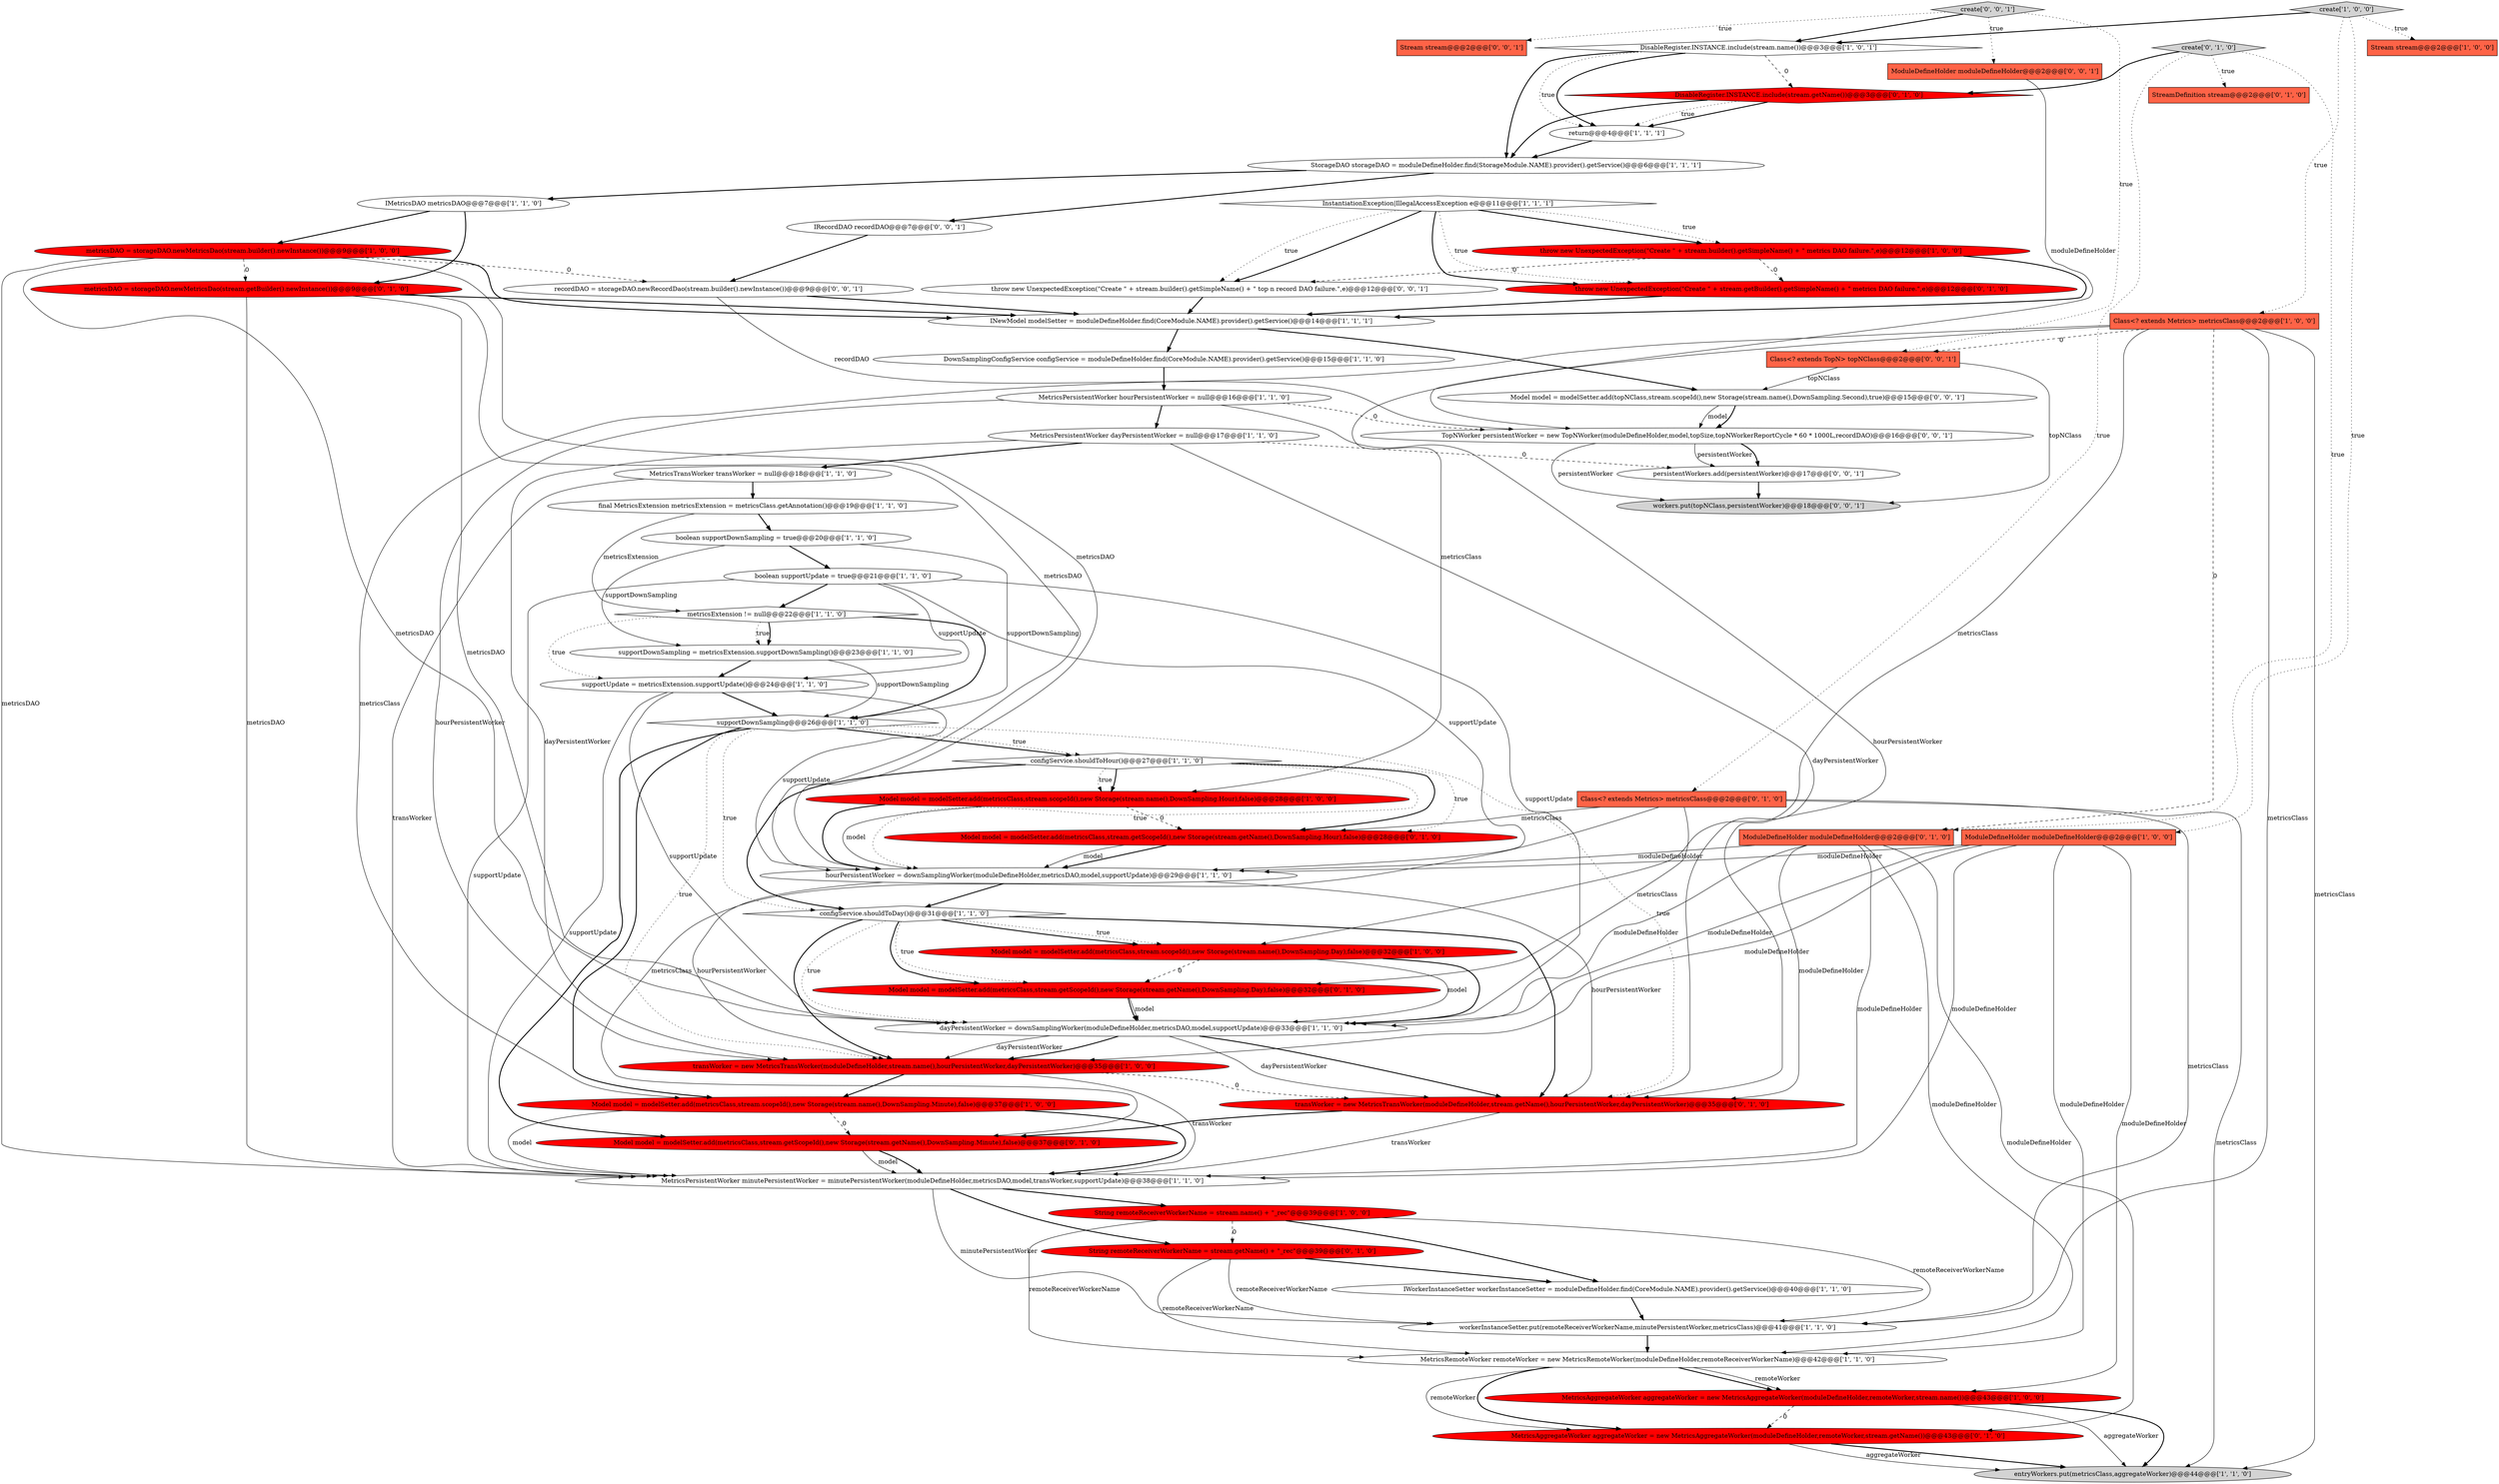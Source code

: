 digraph {
60 [style = filled, label = "workers.put(topNClass,persistentWorker)@@@18@@@['0', '0', '1']", fillcolor = lightgray, shape = ellipse image = "AAA0AAABBB3BBB"];
15 [style = filled, label = "dayPersistentWorker = downSamplingWorker(moduleDefineHolder,metricsDAO,model,supportUpdate)@@@33@@@['1', '1', '0']", fillcolor = white, shape = ellipse image = "AAA0AAABBB1BBB"];
0 [style = filled, label = "create['1', '0', '0']", fillcolor = lightgray, shape = diamond image = "AAA0AAABBB1BBB"];
51 [style = filled, label = "throw new UnexpectedException(\"Create \" + stream.builder().getSimpleName() + \" top n record DAO failure.\",e)@@@12@@@['0', '0', '1']", fillcolor = white, shape = ellipse image = "AAA0AAABBB3BBB"];
54 [style = filled, label = "IRecordDAO recordDAO@@@7@@@['0', '0', '1']", fillcolor = white, shape = ellipse image = "AAA0AAABBB3BBB"];
58 [style = filled, label = "TopNWorker persistentWorker = new TopNWorker(moduleDefineHolder,model,topSize,topNWorkerReportCycle * 60 * 1000L,recordDAO)@@@16@@@['0', '0', '1']", fillcolor = white, shape = ellipse image = "AAA0AAABBB3BBB"];
53 [style = filled, label = "Stream stream@@@2@@@['0', '0', '1']", fillcolor = tomato, shape = box image = "AAA0AAABBB3BBB"];
2 [style = filled, label = "workerInstanceSetter.put(remoteReceiverWorkerName,minutePersistentWorker,metricsClass)@@@41@@@['1', '1', '0']", fillcolor = white, shape = ellipse image = "AAA0AAABBB1BBB"];
19 [style = filled, label = "IMetricsDAO metricsDAO@@@7@@@['1', '1', '0']", fillcolor = white, shape = ellipse image = "AAA0AAABBB1BBB"];
42 [style = filled, label = "throw new UnexpectedException(\"Create \" + stream.getBuilder().getSimpleName() + \" metrics DAO failure.\",e)@@@12@@@['0', '1', '0']", fillcolor = red, shape = ellipse image = "AAA1AAABBB2BBB"];
1 [style = filled, label = "configService.shouldToHour()@@@27@@@['1', '1', '0']", fillcolor = white, shape = diamond image = "AAA0AAABBB1BBB"];
16 [style = filled, label = "supportUpdate = metricsExtension.supportUpdate()@@@24@@@['1', '1', '0']", fillcolor = white, shape = ellipse image = "AAA0AAABBB1BBB"];
9 [style = filled, label = "Model model = modelSetter.add(metricsClass,stream.scopeId(),new Storage(stream.name(),DownSampling.Minute),false)@@@37@@@['1', '0', '0']", fillcolor = red, shape = ellipse image = "AAA1AAABBB1BBB"];
12 [style = filled, label = "MetricsPersistentWorker hourPersistentWorker = null@@@16@@@['1', '1', '0']", fillcolor = white, shape = ellipse image = "AAA0AAABBB1BBB"];
26 [style = filled, label = "MetricsPersistentWorker minutePersistentWorker = minutePersistentWorker(moduleDefineHolder,metricsDAO,model,transWorker,supportUpdate)@@@38@@@['1', '1', '0']", fillcolor = white, shape = ellipse image = "AAA0AAABBB1BBB"];
22 [style = filled, label = "return@@@4@@@['1', '1', '1']", fillcolor = white, shape = ellipse image = "AAA0AAABBB1BBB"];
33 [style = filled, label = "supportDownSampling = metricsExtension.supportDownSampling()@@@23@@@['1', '1', '0']", fillcolor = white, shape = ellipse image = "AAA0AAABBB1BBB"];
18 [style = filled, label = "DisableRegister.INSTANCE.include(stream.name())@@@3@@@['1', '0', '1']", fillcolor = white, shape = diamond image = "AAA0AAABBB1BBB"];
35 [style = filled, label = "hourPersistentWorker = downSamplingWorker(moduleDefineHolder,metricsDAO,model,supportUpdate)@@@29@@@['1', '1', '0']", fillcolor = white, shape = ellipse image = "AAA0AAABBB1BBB"];
25 [style = filled, label = "StorageDAO storageDAO = moduleDefineHolder.find(StorageModule.NAME).provider().getService()@@@6@@@['1', '1', '1']", fillcolor = white, shape = ellipse image = "AAA0AAABBB1BBB"];
17 [style = filled, label = "transWorker = new MetricsTransWorker(moduleDefineHolder,stream.name(),hourPersistentWorker,dayPersistentWorker)@@@35@@@['1', '0', '0']", fillcolor = red, shape = ellipse image = "AAA1AAABBB1BBB"];
40 [style = filled, label = "metricsDAO = storageDAO.newMetricsDao(stream.getBuilder().newInstance())@@@9@@@['0', '1', '0']", fillcolor = red, shape = ellipse image = "AAA1AAABBB2BBB"];
24 [style = filled, label = "String remoteReceiverWorkerName = stream.name() + \"_rec\"@@@39@@@['1', '0', '0']", fillcolor = red, shape = ellipse image = "AAA1AAABBB1BBB"];
52 [style = filled, label = "create['0', '0', '1']", fillcolor = lightgray, shape = diamond image = "AAA0AAABBB3BBB"];
6 [style = filled, label = "Stream stream@@@2@@@['1', '0', '0']", fillcolor = tomato, shape = box image = "AAA0AAABBB1BBB"];
3 [style = filled, label = "boolean supportDownSampling = true@@@20@@@['1', '1', '0']", fillcolor = white, shape = ellipse image = "AAA0AAABBB1BBB"];
48 [style = filled, label = "create['0', '1', '0']", fillcolor = lightgray, shape = diamond image = "AAA0AAABBB2BBB"];
57 [style = filled, label = "recordDAO = storageDAO.newRecordDao(stream.builder().newInstance())@@@9@@@['0', '0', '1']", fillcolor = white, shape = ellipse image = "AAA0AAABBB3BBB"];
49 [style = filled, label = "DisableRegister.INSTANCE.include(stream.getName())@@@3@@@['0', '1', '0']", fillcolor = red, shape = diamond image = "AAA1AAABBB2BBB"];
14 [style = filled, label = "MetricsAggregateWorker aggregateWorker = new MetricsAggregateWorker(moduleDefineHolder,remoteWorker,stream.name())@@@43@@@['1', '0', '0']", fillcolor = red, shape = ellipse image = "AAA1AAABBB1BBB"];
34 [style = filled, label = "MetricsPersistentWorker dayPersistentWorker = null@@@17@@@['1', '1', '0']", fillcolor = white, shape = ellipse image = "AAA0AAABBB1BBB"];
43 [style = filled, label = "Class<? extends Metrics> metricsClass@@@2@@@['0', '1', '0']", fillcolor = tomato, shape = box image = "AAA0AAABBB2BBB"];
4 [style = filled, label = "metricsExtension != null@@@22@@@['1', '1', '0']", fillcolor = white, shape = diamond image = "AAA0AAABBB1BBB"];
59 [style = filled, label = "persistentWorkers.add(persistentWorker)@@@17@@@['0', '0', '1']", fillcolor = white, shape = ellipse image = "AAA0AAABBB3BBB"];
45 [style = filled, label = "Model model = modelSetter.add(metricsClass,stream.getScopeId(),new Storage(stream.getName(),DownSampling.Hour),false)@@@28@@@['0', '1', '0']", fillcolor = red, shape = ellipse image = "AAA1AAABBB2BBB"];
36 [style = filled, label = "InstantiationException|IllegalAccessException e@@@11@@@['1', '1', '1']", fillcolor = white, shape = diamond image = "AAA0AAABBB1BBB"];
13 [style = filled, label = "supportDownSampling@@@26@@@['1', '1', '0']", fillcolor = white, shape = diamond image = "AAA0AAABBB1BBB"];
38 [style = filled, label = "transWorker = new MetricsTransWorker(moduleDefineHolder,stream.getName(),hourPersistentWorker,dayPersistentWorker)@@@35@@@['0', '1', '0']", fillcolor = red, shape = ellipse image = "AAA1AAABBB2BBB"];
50 [style = filled, label = "MetricsAggregateWorker aggregateWorker = new MetricsAggregateWorker(moduleDefineHolder,remoteWorker,stream.getName())@@@43@@@['0', '1', '0']", fillcolor = red, shape = ellipse image = "AAA1AAABBB2BBB"];
61 [style = filled, label = "Class<? extends TopN> topNClass@@@2@@@['0', '0', '1']", fillcolor = tomato, shape = box image = "AAA0AAABBB3BBB"];
29 [style = filled, label = "MetricsRemoteWorker remoteWorker = new MetricsRemoteWorker(moduleDefineHolder,remoteReceiverWorkerName)@@@42@@@['1', '1', '0']", fillcolor = white, shape = ellipse image = "AAA0AAABBB1BBB"];
44 [style = filled, label = "ModuleDefineHolder moduleDefineHolder@@@2@@@['0', '1', '0']", fillcolor = tomato, shape = box image = "AAA1AAABBB2BBB"];
46 [style = filled, label = "Model model = modelSetter.add(metricsClass,stream.getScopeId(),new Storage(stream.getName(),DownSampling.Minute),false)@@@37@@@['0', '1', '0']", fillcolor = red, shape = ellipse image = "AAA1AAABBB2BBB"];
27 [style = filled, label = "MetricsTransWorker transWorker = null@@@18@@@['1', '1', '0']", fillcolor = white, shape = ellipse image = "AAA0AAABBB1BBB"];
56 [style = filled, label = "ModuleDefineHolder moduleDefineHolder@@@2@@@['0', '0', '1']", fillcolor = tomato, shape = box image = "AAA0AAABBB3BBB"];
23 [style = filled, label = "configService.shouldToDay()@@@31@@@['1', '1', '0']", fillcolor = white, shape = diamond image = "AAA0AAABBB1BBB"];
28 [style = filled, label = "DownSamplingConfigService configService = moduleDefineHolder.find(CoreModule.NAME).provider().getService()@@@15@@@['1', '1', '0']", fillcolor = white, shape = ellipse image = "AAA0AAABBB1BBB"];
10 [style = filled, label = "throw new UnexpectedException(\"Create \" + stream.builder().getSimpleName() + \" metrics DAO failure.\",e)@@@12@@@['1', '0', '0']", fillcolor = red, shape = ellipse image = "AAA1AAABBB1BBB"];
32 [style = filled, label = "Class<? extends Metrics> metricsClass@@@2@@@['1', '0', '0']", fillcolor = tomato, shape = box image = "AAA1AAABBB1BBB"];
31 [style = filled, label = "IWorkerInstanceSetter workerInstanceSetter = moduleDefineHolder.find(CoreModule.NAME).provider().getService()@@@40@@@['1', '1', '0']", fillcolor = white, shape = ellipse image = "AAA0AAABBB1BBB"];
55 [style = filled, label = "Model model = modelSetter.add(topNClass,stream.scopeId(),new Storage(stream.name(),DownSampling.Second),true)@@@15@@@['0', '0', '1']", fillcolor = white, shape = ellipse image = "AAA0AAABBB3BBB"];
8 [style = filled, label = "final MetricsExtension metricsExtension = metricsClass.getAnnotation()@@@19@@@['1', '1', '0']", fillcolor = white, shape = ellipse image = "AAA0AAABBB1BBB"];
5 [style = filled, label = "entryWorkers.put(metricsClass,aggregateWorker)@@@44@@@['1', '1', '0']", fillcolor = lightgray, shape = ellipse image = "AAA0AAABBB1BBB"];
37 [style = filled, label = "Model model = modelSetter.add(metricsClass,stream.scopeId(),new Storage(stream.name(),DownSampling.Day),false)@@@32@@@['1', '0', '0']", fillcolor = red, shape = ellipse image = "AAA1AAABBB1BBB"];
30 [style = filled, label = "ModuleDefineHolder moduleDefineHolder@@@2@@@['1', '0', '0']", fillcolor = tomato, shape = box image = "AAA0AAABBB1BBB"];
39 [style = filled, label = "StreamDefinition stream@@@2@@@['0', '1', '0']", fillcolor = tomato, shape = box image = "AAA0AAABBB2BBB"];
7 [style = filled, label = "Model model = modelSetter.add(metricsClass,stream.scopeId(),new Storage(stream.name(),DownSampling.Hour),false)@@@28@@@['1', '0', '0']", fillcolor = red, shape = ellipse image = "AAA1AAABBB1BBB"];
41 [style = filled, label = "Model model = modelSetter.add(metricsClass,stream.getScopeId(),new Storage(stream.getName(),DownSampling.Day),false)@@@32@@@['0', '1', '0']", fillcolor = red, shape = ellipse image = "AAA1AAABBB2BBB"];
11 [style = filled, label = "INewModel modelSetter = moduleDefineHolder.find(CoreModule.NAME).provider().getService()@@@14@@@['1', '1', '1']", fillcolor = white, shape = ellipse image = "AAA0AAABBB1BBB"];
21 [style = filled, label = "boolean supportUpdate = true@@@21@@@['1', '1', '0']", fillcolor = white, shape = ellipse image = "AAA0AAABBB1BBB"];
20 [style = filled, label = "metricsDAO = storageDAO.newMetricsDao(stream.builder().newInstance())@@@9@@@['1', '0', '0']", fillcolor = red, shape = ellipse image = "AAA1AAABBB1BBB"];
47 [style = filled, label = "String remoteReceiverWorkerName = stream.getName() + \"_rec\"@@@39@@@['0', '1', '0']", fillcolor = red, shape = ellipse image = "AAA1AAABBB2BBB"];
20->35 [style = solid, label="metricsDAO"];
41->15 [style = bold, label=""];
20->40 [style = dashed, label="0"];
54->57 [style = bold, label=""];
58->59 [style = solid, label="persistentWorker"];
17->9 [style = bold, label=""];
48->44 [style = dotted, label="true"];
7->35 [style = bold, label=""];
52->61 [style = dotted, label="true"];
14->5 [style = solid, label="aggregateWorker"];
16->35 [style = solid, label="supportUpdate"];
37->15 [style = bold, label=""];
34->59 [style = dashed, label="0"];
3->33 [style = solid, label="supportDownSampling"];
15->17 [style = solid, label="dayPersistentWorker"];
44->15 [style = solid, label="moduleDefineHolder"];
57->58 [style = solid, label="recordDAO"];
18->49 [style = dashed, label="0"];
0->6 [style = dotted, label="true"];
17->26 [style = solid, label="transWorker"];
4->33 [style = dotted, label="true"];
13->1 [style = bold, label=""];
1->23 [style = bold, label=""];
12->58 [style = dashed, label="0"];
49->22 [style = bold, label=""];
43->5 [style = solid, label="metricsClass"];
9->26 [style = bold, label=""];
35->38 [style = solid, label="hourPersistentWorker"];
35->23 [style = bold, label=""];
15->17 [style = bold, label=""];
40->11 [style = bold, label=""];
18->22 [style = bold, label=""];
30->17 [style = solid, label="moduleDefineHolder"];
10->51 [style = dashed, label="0"];
50->5 [style = bold, label=""];
48->39 [style = dotted, label="true"];
25->19 [style = bold, label=""];
29->14 [style = bold, label=""];
13->46 [style = bold, label=""];
32->7 [style = solid, label="metricsClass"];
43->46 [style = solid, label="metricsClass"];
23->15 [style = dotted, label="true"];
44->35 [style = solid, label="moduleDefineHolder"];
50->5 [style = solid, label="aggregateWorker"];
48->43 [style = dotted, label="true"];
23->17 [style = bold, label=""];
58->59 [style = bold, label=""];
24->47 [style = dashed, label="0"];
8->4 [style = solid, label="metricsExtension"];
7->35 [style = solid, label="model"];
9->46 [style = dashed, label="0"];
45->35 [style = bold, label=""];
51->11 [style = bold, label=""];
10->11 [style = bold, label=""];
43->45 [style = solid, label="metricsClass"];
11->28 [style = bold, label=""];
13->17 [style = dotted, label="true"];
22->25 [style = bold, label=""];
30->26 [style = solid, label="moduleDefineHolder"];
1->35 [style = dotted, label="true"];
1->45 [style = dotted, label="true"];
33->16 [style = bold, label=""];
15->38 [style = bold, label=""];
48->49 [style = bold, label=""];
32->44 [style = dashed, label="0"];
34->17 [style = solid, label="dayPersistentWorker"];
59->60 [style = bold, label=""];
19->20 [style = bold, label=""];
29->14 [style = solid, label="remoteWorker"];
16->26 [style = solid, label="supportUpdate"];
32->9 [style = solid, label="metricsClass"];
26->47 [style = bold, label=""];
23->41 [style = dotted, label="true"];
31->2 [style = bold, label=""];
30->35 [style = solid, label="moduleDefineHolder"];
26->24 [style = bold, label=""];
13->23 [style = dotted, label="true"];
32->61 [style = dashed, label="0"];
34->38 [style = solid, label="dayPersistentWorker"];
49->25 [style = bold, label=""];
23->37 [style = bold, label=""];
52->18 [style = bold, label=""];
20->57 [style = dashed, label="0"];
55->58 [style = solid, label="model"];
30->15 [style = solid, label="moduleDefineHolder"];
35->17 [style = solid, label="hourPersistentWorker"];
43->2 [style = solid, label="metricsClass"];
18->25 [style = bold, label=""];
30->29 [style = solid, label="moduleDefineHolder"];
38->46 [style = bold, label=""];
12->38 [style = solid, label="hourPersistentWorker"];
26->2 [style = solid, label="minutePersistentWorker"];
30->14 [style = solid, label="moduleDefineHolder"];
1->45 [style = bold, label=""];
27->8 [style = bold, label=""];
36->42 [style = bold, label=""];
21->4 [style = bold, label=""];
20->26 [style = solid, label="metricsDAO"];
40->15 [style = solid, label="metricsDAO"];
45->35 [style = solid, label="model"];
16->13 [style = bold, label=""];
36->51 [style = bold, label=""];
44->29 [style = solid, label="moduleDefineHolder"];
16->15 [style = solid, label="supportUpdate"];
47->31 [style = bold, label=""];
37->41 [style = dashed, label="0"];
4->13 [style = bold, label=""];
8->3 [style = bold, label=""];
24->29 [style = solid, label="remoteReceiverWorkerName"];
52->56 [style = dotted, label="true"];
13->38 [style = dotted, label="true"];
28->12 [style = bold, label=""];
23->41 [style = bold, label=""];
4->33 [style = bold, label=""];
17->38 [style = dashed, label="0"];
0->30 [style = dotted, label="true"];
52->53 [style = dotted, label="true"];
1->7 [style = bold, label=""];
44->26 [style = solid, label="moduleDefineHolder"];
57->11 [style = bold, label=""];
21->15 [style = solid, label="supportUpdate"];
12->17 [style = solid, label="hourPersistentWorker"];
24->31 [style = bold, label=""];
42->11 [style = bold, label=""];
46->26 [style = solid, label="model"];
29->50 [style = bold, label=""];
20->15 [style = solid, label="metricsDAO"];
7->45 [style = dashed, label="0"];
38->26 [style = solid, label="transWorker"];
56->58 [style = solid, label="moduleDefineHolder"];
3->21 [style = bold, label=""];
0->18 [style = bold, label=""];
49->22 [style = dotted, label="true"];
11->55 [style = bold, label=""];
13->9 [style = bold, label=""];
0->32 [style = dotted, label="true"];
36->51 [style = dotted, label="true"];
19->40 [style = bold, label=""];
32->37 [style = solid, label="metricsClass"];
25->54 [style = bold, label=""];
14->50 [style = dashed, label="0"];
20->11 [style = bold, label=""];
36->10 [style = bold, label=""];
18->22 [style = dotted, label="true"];
47->29 [style = solid, label="remoteReceiverWorkerName"];
37->15 [style = solid, label="model"];
40->35 [style = solid, label="metricsDAO"];
14->5 [style = bold, label=""];
24->2 [style = solid, label="remoteReceiverWorkerName"];
32->5 [style = solid, label="metricsClass"];
47->2 [style = solid, label="remoteReceiverWorkerName"];
12->34 [style = bold, label=""];
43->41 [style = solid, label="metricsClass"];
36->42 [style = dotted, label="true"];
29->50 [style = solid, label="remoteWorker"];
33->13 [style = solid, label="supportDownSampling"];
10->42 [style = dashed, label="0"];
21->16 [style = solid, label="supportUpdate"];
36->10 [style = dotted, label="true"];
1->7 [style = dotted, label="true"];
23->37 [style = dotted, label="true"];
15->38 [style = solid, label="dayPersistentWorker"];
21->35 [style = solid, label="supportUpdate"];
21->26 [style = solid, label="supportUpdate"];
44->38 [style = solid, label="moduleDefineHolder"];
61->60 [style = solid, label="topNClass"];
58->60 [style = solid, label="persistentWorker"];
13->1 [style = dotted, label="true"];
46->26 [style = bold, label=""];
40->26 [style = solid, label="metricsDAO"];
61->55 [style = solid, label="topNClass"];
44->50 [style = solid, label="moduleDefineHolder"];
23->38 [style = bold, label=""];
9->26 [style = solid, label="model"];
3->13 [style = solid, label="supportDownSampling"];
41->15 [style = solid, label="model"];
4->16 [style = dotted, label="true"];
32->2 [style = solid, label="metricsClass"];
2->29 [style = bold, label=""];
27->26 [style = solid, label="transWorker"];
55->58 [style = bold, label=""];
34->27 [style = bold, label=""];
}
